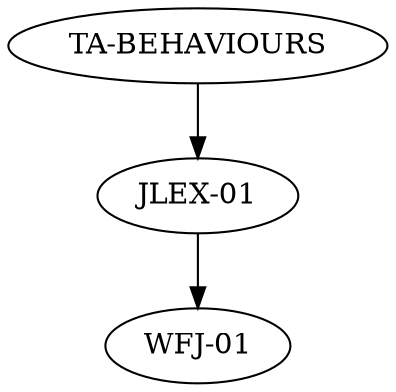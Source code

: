 # This file is automatically generated by dotstop and should not be edited manually.
# Generated using trustable 2025.6.25.

digraph G {
"TA-BEHAVIOURS" [sha="3ec27e29aa991978efe6a56267b98c2a08b27a4aff693d5cf2b01dfe72276570"];
"JLEX-01" [sha=ed6af0bbb71fd365af16118965c922f09a98b9bc3abd82daa7bf7e0c125dc91d];
"WFJ-01" [sha="8c58c75fcf8e14a205fc5fffaef3f01763ccf962b3118aaf155353b68d176ee8"];
"TA-BEHAVIOURS" -> "JLEX-01" [sha="8cd931ef61b7012140344adf54469e943bfc690ee54f12db12777464880061db"];
"JLEX-01" -> "WFJ-01" [sha=e2920618ecb64f3b50cb5310c732529f14d2963a5ace2b4a6eafaacfec7a7ea0];
}

